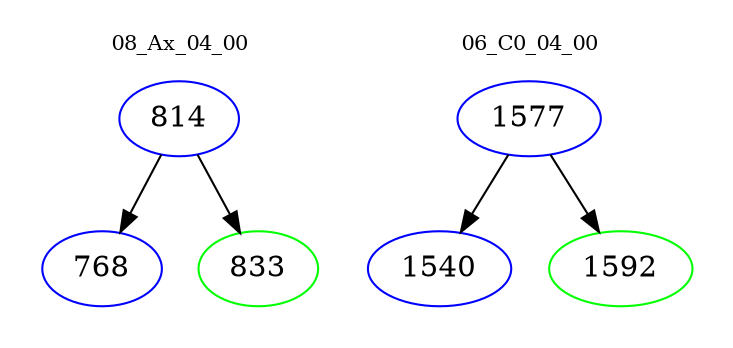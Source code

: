 digraph{
subgraph cluster_0 {
color = white
label = "08_Ax_04_00";
fontsize=10;
T0_814 [label="814", color="blue"]
T0_814 -> T0_768 [color="black"]
T0_768 [label="768", color="blue"]
T0_814 -> T0_833 [color="black"]
T0_833 [label="833", color="green"]
}
subgraph cluster_1 {
color = white
label = "06_C0_04_00";
fontsize=10;
T1_1577 [label="1577", color="blue"]
T1_1577 -> T1_1540 [color="black"]
T1_1540 [label="1540", color="blue"]
T1_1577 -> T1_1592 [color="black"]
T1_1592 [label="1592", color="green"]
}
}
